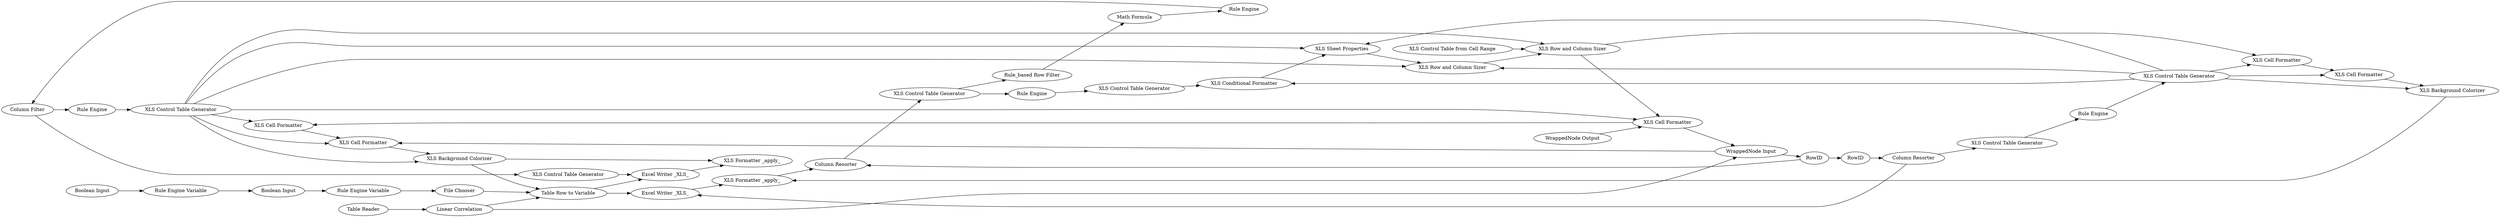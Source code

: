 digraph {
	73 -> 23
	66 -> 68
	3 -> 50
	53 -> 54
	55 -> 50
	4 -> 5
	58 -> 12
	73 -> 72
	42 -> 18
	5 -> 41
	71 -> 66
	12 -> 13
	41 -> 9
	50 -> 6
	31 -> 30
	74 -> 52
	74 -> 28
	47 -> 4
	30 -> 73
	54 -> 55
	46 -> 44
	58 -> 28
	28 -> 18
	58 -> 44
	50 -> 36
	36 -> 51
	3 -> 56
	44 -> 45
	63 -> 50
	56 -> 47
	74 -> 18
	74 -> 53
	48 -> 49
	57 -> 52
	29 -> 31
	9 -> 58
	58 -> 46
	74 -> 13
	45 -> 43
	47 -> 48
	18 -> 46
	58 -> 13
	49 -> 29
	23 -> 74
	6 -> 43
	74 -> 55
	18 -> 52
	75 -> 12
	43 -> 48
	49 -> 40
	68 -> 63
	52 -> 53
	72 -> 36
	55 -> 51
	52 -> 56
	74 -> 54
	40 -> 75
	56 -> 54
	67 -> 71
	58 -> 45
	5 -> 6
	2 -> 3
	13 -> 28
	57 [label="WrappedNode Output"]
	55 [label="XLS Background Colorizer"]
	9 [label="Rule Engine"]
	18 [label="XLS Row and Column Sizer"]
	58 [label="XLS Control Table Generator"]
	74 [label="XLS Control Table Generator"]
	3 [label="Linear Correlation"]
	49 [label="XLS Control Table Generator"]
	41 [label="XLS Control Table Generator"]
	31 [label="Math Formula"]
	51 [label="XLS Formatter _apply_"]
	56 [label="WrappedNode Input"]
	6 [label="Excel Writer _XLS_"]
	54 [label="XLS Cell Formatter"]
	12 [label="XLS Conditional Formatter"]
	75 [label="XLS Control Table Generator"]
	48 [label="Column Resorter"]
	50 [label="Table Row to Variable"]
	42 [label="XLS Control Table from Cell Range"]
	53 [label="XLS Cell Formatter"]
	68 [label="Rule Engine Variable"]
	28 [label="XLS Row and Column Sizer"]
	67 [label="Boolean Input"]
	23 [label="Rule Engine"]
	4 [label=RowID]
	47 [label=RowID]
	72 [label="XLS Control Table Generator"]
	63 [label="File Chooser"]
	5 [label="Column Resorter"]
	43 [label="XLS Formatter _apply_"]
	13 [label="XLS Sheet Properties"]
	44 [label="XLS Cell Formatter"]
	66 [label="Boolean Input"]
	29 [label="Rule_based Row Filter"]
	71 [label="Rule Engine Variable"]
	36 [label="Excel Writer _XLS_"]
	46 [label="XLS Cell Formatter"]
	40 [label="Rule Engine"]
	52 [label="XLS Cell Formatter"]
	73 [label="Column Filter"]
	30 [label="Rule Engine"]
	2 [label="Table Reader"]
	45 [label="XLS Background Colorizer"]
	rankdir=LR
}
